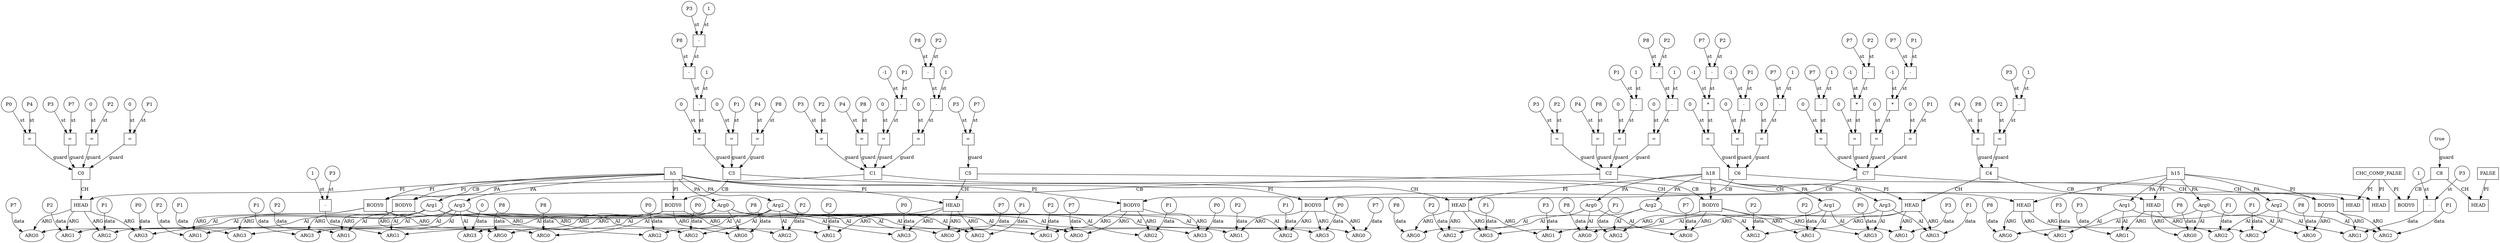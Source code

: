 // Horn Graph
digraph {
	"predicate_0" [label="h5"  nodeName="predicate_0" class=predicateName GNNNodeID=0 shape="box"]
	"predicateArgument_0" [label="Arg0"  nodeName="predicateArgument_0" class=predicateArgument GNNNodeID=1 shape="ellipse"]
		"predicate_0" -> "predicateArgument_0" [ label="PA"]
	"predicateArgument_1" [label="Arg1"  nodeName="predicateArgument_1" class=predicateArgument GNNNodeID=2 shape="ellipse"]
		"predicate_0" -> "predicateArgument_1" [ label="PA"]
	"predicateArgument_2" [label="Arg2"  nodeName="predicateArgument_2" class=predicateArgument GNNNodeID=3 shape="ellipse"]
		"predicate_0" -> "predicateArgument_2" [ label="PA"]
	"predicateArgument_3" [label="Arg3"  nodeName="predicateArgument_3" class=predicateArgument GNNNodeID=4 shape="ellipse"]
		"predicate_0" -> "predicateArgument_3" [ label="PA"]
	"predicate_1" [label="h15"  nodeName="predicate_1" class=predicateName GNNNodeID=5 shape="box"]
	"predicateArgument_4" [label="Arg0"  nodeName="predicateArgument_4" class=predicateArgument GNNNodeID=6 shape="ellipse"]
		"predicate_1" -> "predicateArgument_4" [ label="PA"]
	"predicateArgument_5" [label="Arg1"  nodeName="predicateArgument_5" class=predicateArgument GNNNodeID=7 shape="ellipse"]
		"predicate_1" -> "predicateArgument_5" [ label="PA"]
	"predicateArgument_6" [label="Arg2"  nodeName="predicateArgument_6" class=predicateArgument GNNNodeID=8 shape="ellipse"]
		"predicate_1" -> "predicateArgument_6" [ label="PA"]
	"predicate_2" [label="h18"  nodeName="predicate_2" class=predicateName GNNNodeID=9 shape="box"]
	"predicateArgument_7" [label="Arg0"  nodeName="predicateArgument_7" class=predicateArgument GNNNodeID=10 shape="ellipse"]
		"predicate_2" -> "predicateArgument_7" [ label="PA"]
	"predicateArgument_8" [label="Arg1"  nodeName="predicateArgument_8" class=predicateArgument GNNNodeID=11 shape="ellipse"]
		"predicate_2" -> "predicateArgument_8" [ label="PA"]
	"predicateArgument_9" [label="Arg2"  nodeName="predicateArgument_9" class=predicateArgument GNNNodeID=12 shape="ellipse"]
		"predicate_2" -> "predicateArgument_9" [ label="PA"]
	"predicateArgument_10" [label="Arg3"  nodeName="predicateArgument_10" class=predicateArgument GNNNodeID=13 shape="ellipse"]
		"predicate_2" -> "predicateArgument_10" [ label="PA"]
	"predicate_3" [label="CHC_COMP_FALSE"  nodeName="predicate_3" class=predicateName GNNNodeID=14 shape="box"]
	"predicate_4" [label="FALSE"  nodeName="predicate_4" class=predicateName GNNNodeID=15 shape="box"]
	"clause_0" [label="C0"  nodeName="clause_0" class=clause GNNNodeID=16 shape="box"]
	"=_17" [label="="  nodeName="=_17" class=operator GNNNodeID=17 shape="square"]
		"=_17" -> "clause_0" [ label="guard"]
	"0_18" [label="0"  nodeName="0_18" class=constant GNNNodeID=18 shape="circle"]
		"0_18" -> "=_17" [ label="st"]
	"P2_19" [label="P2"  nodeName="P2_19" class=symbolicConstant GNNNodeID=19 shape="circle"]
		"P2_19" -> "=_17" [ label="st"]
	"=_20" [label="="  nodeName="=_20" class=operator GNNNodeID=20 shape="square"]
		"=_20" -> "clause_0" [ label="guard"]
	"0_21" [label="0"  nodeName="0_21" class=constant GNNNodeID=21 shape="circle"]
		"0_21" -> "=_20" [ label="st"]
	"P1_22" [label="P1"  nodeName="P1_22" class=symbolicConstant GNNNodeID=22 shape="circle"]
		"P1_22" -> "=_20" [ label="st"]
	"=_23" [label="="  nodeName="=_23" class=operator GNNNodeID=23 shape="square"]
		"=_23" -> "clause_0" [ label="guard"]
	"P0_24" [label="P0"  nodeName="P0_24" class=symbolicConstant GNNNodeID=24 shape="circle"]
		"P0_24" -> "=_23" [ label="st"]
	"P4_25" [label="P4"  nodeName="P4_25" class=symbolicConstant GNNNodeID=25 shape="circle"]
		"P4_25" -> "=_23" [ label="st"]
	"=_26" [label="="  nodeName="=_26" class=operator GNNNodeID=26 shape="square"]
		"=_26" -> "clause_0" [ label="guard"]
	"P3_27" [label="P3"  nodeName="P3_27" class=symbolicConstant GNNNodeID=27 shape="circle"]
		"P3_27" -> "=_26" [ label="st"]
	"P7_28" [label="P7"  nodeName="P7_28" class=symbolicConstant GNNNodeID=28 shape="circle"]
		"P7_28" -> "=_26" [ label="st"]
	"clauseHead_0" [label="HEAD"  nodeName="clauseHead_0" class=clauseHead GNNNodeID=29 shape="box"]
		"clause_0" -> "clauseHead_0" [ label="CH"]
		"predicate_0" -> "clauseHead_0" [ label="PI"]
	"clauseArgument_0" [label="ARG0"  nodeName="clauseArgument_0" class=clauseArg GNNNodeID=30 shape="ellipse"]
		"clauseHead_0" -> "clauseArgument_0" [ label="ARG"]
		"predicateArgument_0" -> "clauseArgument_0" [ label="AI"]
	"P7_31" [label="P7"  nodeName="P7_31" class=symbolicConstant GNNNodeID=31 shape="circle"]
		"P7_31" -> "clauseArgument_0" [ label="data"]
	"clauseArgument_1" [label="ARG1"  nodeName="clauseArgument_1" class=clauseArg GNNNodeID=32 shape="ellipse"]
		"clauseHead_0" -> "clauseArgument_1" [ label="ARG"]
		"predicateArgument_1" -> "clauseArgument_1" [ label="AI"]
	"P2_33" [label="P2"  nodeName="P2_33" class=symbolicConstant GNNNodeID=33 shape="circle"]
		"P2_33" -> "clauseArgument_1" [ label="data"]
	"clauseArgument_2" [label="ARG2"  nodeName="clauseArgument_2" class=clauseArg GNNNodeID=34 shape="ellipse"]
		"clauseHead_0" -> "clauseArgument_2" [ label="ARG"]
		"predicateArgument_2" -> "clauseArgument_2" [ label="AI"]
	"P1_35" [label="P1"  nodeName="P1_35" class=symbolicConstant GNNNodeID=35 shape="circle"]
		"P1_35" -> "clauseArgument_2" [ label="data"]
	"clauseArgument_3" [label="ARG3"  nodeName="clauseArgument_3" class=clauseArg GNNNodeID=36 shape="ellipse"]
		"clauseHead_0" -> "clauseArgument_3" [ label="ARG"]
		"predicateArgument_3" -> "clauseArgument_3" [ label="AI"]
	"P0_37" [label="P0"  nodeName="P0_37" class=symbolicConstant GNNNodeID=37 shape="circle"]
		"P0_37" -> "clauseArgument_3" [ label="data"]
	"clause_1" [label="C1"  nodeName="clause_1" class=clause GNNNodeID=38 shape="box"]
	">=_39" [label="="  nodeName=">=_39" class=operator GNNNodeID=39 shape="square"]
		">=_39" -> "clause_1" [ label="guard"]
	"0_40" [label="0"  nodeName="0_40" class=constant GNNNodeID=40 shape="circle"]
		"0_40" -> ">=_39" [ label="st"]
	"-_41" [label="-"  nodeName="-_41" class=operator GNNNodeID=41 shape="square"]
		"-_41" -> ">=_39" [ label="st"]
	"-1_42" [label="-1"  nodeName="-1_42" class=constant GNNNodeID=42 shape="circle"]
		"-1_42" -> "-_41" [ label="st"]
	"P1_43" [label="P1"  nodeName="P1_43" class=symbolicConstant GNNNodeID=43 shape="circle"]
		"P1_43" -> "-_41" [ label="st"]
	">=_44" [label="="  nodeName=">=_44" class=operator GNNNodeID=44 shape="square"]
		">=_44" -> "clause_1" [ label="guard"]
	"0_45" [label="0"  nodeName="0_45" class=constant GNNNodeID=45 shape="circle"]
		"0_45" -> ">=_44" [ label="st"]
	"-_46" [label="-"  nodeName="-_46" class=operator GNNNodeID=46 shape="square"]
		"-_46" -> ">=_44" [ label="st"]
	"-_47" [label="-"  nodeName="-_47" class=operator GNNNodeID=47 shape="square"]
		"-_47" -> "-_46" [ label="st"]
	"P8_48" [label="P8"  nodeName="P8_48" class=symbolicConstant GNNNodeID=48 shape="circle"]
		"P8_48" -> "-_47" [ label="st"]
	"P2_49" [label="P2"  nodeName="P2_49" class=symbolicConstant GNNNodeID=49 shape="circle"]
		"P2_49" -> "-_47" [ label="st"]
	"1_50" [label="1"  nodeName="1_50" class=constant GNNNodeID=50 shape="circle"]
		"1_50" -> "-_46" [ label="st"]
	"=_51" [label="="  nodeName="=_51" class=operator GNNNodeID=51 shape="square"]
		"=_51" -> "clause_1" [ label="guard"]
	"P3_52" [label="P3"  nodeName="P3_52" class=symbolicConstant GNNNodeID=52 shape="circle"]
		"P3_52" -> "=_51" [ label="st"]
	"P2_53" [label="P2"  nodeName="P2_53" class=symbolicConstant GNNNodeID=53 shape="circle"]
		"P2_53" -> "=_51" [ label="st"]
	"=_54" [label="="  nodeName="=_54" class=operator GNNNodeID=54 shape="square"]
		"=_54" -> "clause_1" [ label="guard"]
	"P4_55" [label="P4"  nodeName="P4_55" class=symbolicConstant GNNNodeID=55 shape="circle"]
		"P4_55" -> "=_54" [ label="st"]
	"P8_56" [label="P8"  nodeName="P8_56" class=symbolicConstant GNNNodeID=56 shape="circle"]
		"P8_56" -> "=_54" [ label="st"]
	"clauseHead_1" [label="HEAD"  nodeName="clauseHead_1" class=clauseHead GNNNodeID=57 shape="box"]
		"clause_1" -> "clauseHead_1" [ label="CH"]
		"predicate_1" -> "clauseHead_1" [ label="PI"]
	"clauseArgument_4" [label="ARG0"  nodeName="clauseArgument_4" class=clauseArg GNNNodeID=58 shape="ellipse"]
		"clauseHead_1" -> "clauseArgument_4" [ label="ARG"]
		"predicateArgument_4" -> "clauseArgument_4" [ label="AI"]
	"P8_59" [label="P8"  nodeName="P8_59" class=symbolicConstant GNNNodeID=59 shape="circle"]
		"P8_59" -> "clauseArgument_4" [ label="data"]
	"clauseArgument_5" [label="ARG1"  nodeName="clauseArgument_5" class=clauseArg GNNNodeID=60 shape="ellipse"]
		"clauseHead_1" -> "clauseArgument_5" [ label="ARG"]
		"predicateArgument_5" -> "clauseArgument_5" [ label="AI"]
	"P3_61" [label="P3"  nodeName="P3_61" class=symbolicConstant GNNNodeID=61 shape="circle"]
		"P3_61" -> "clauseArgument_5" [ label="data"]
	"clauseArgument_6" [label="ARG2"  nodeName="clauseArgument_6" class=clauseArg GNNNodeID=62 shape="ellipse"]
		"clauseHead_1" -> "clauseArgument_6" [ label="ARG"]
		"predicateArgument_6" -> "clauseArgument_6" [ label="AI"]
	"P1_63" [label="P1"  nodeName="P1_63" class=symbolicConstant GNNNodeID=63 shape="circle"]
		"P1_63" -> "clauseArgument_6" [ label="data"]
	"clauseBody_0" [label="BODY0"  nodeName="clauseBody_0" class=clauseBody GNNNodeID=64 shape="box"]
		"clause_1" -> "clauseBody_0" [ label="CB"]
		"predicate_0" -> "clauseBody_0" [ label="PI"]
	"clauseArgument_7" [label="ARG0"  nodeName="clauseArgument_7" class=clauseArg GNNNodeID=65 shape="ellipse"]
		"clauseBody_0" -> "clauseArgument_7" [ label="ARG"]
		"predicateArgument_0" -> "clauseArgument_7" [ label="AI"]
	"P8_66" [label="P8"  nodeName="P8_66" class=symbolicConstant GNNNodeID=66 shape="circle"]
		"P8_66" -> "clauseArgument_7" [ label="data"]
	"clauseArgument_8" [label="ARG1"  nodeName="clauseArgument_8" class=clauseArg GNNNodeID=67 shape="ellipse"]
		"clauseBody_0" -> "clauseArgument_8" [ label="ARG"]
		"predicateArgument_1" -> "clauseArgument_8" [ label="AI"]
	"P2_68" [label="P2"  nodeName="P2_68" class=symbolicConstant GNNNodeID=68 shape="circle"]
		"P2_68" -> "clauseArgument_8" [ label="data"]
	"clauseArgument_9" [label="ARG2"  nodeName="clauseArgument_9" class=clauseArg GNNNodeID=69 shape="ellipse"]
		"clauseBody_0" -> "clauseArgument_9" [ label="ARG"]
		"predicateArgument_2" -> "clauseArgument_9" [ label="AI"]
	"P0_70" [label="P0"  nodeName="P0_70" class=symbolicConstant GNNNodeID=70 shape="circle"]
		"P0_70" -> "clauseArgument_9" [ label="data"]
	"clauseArgument_10" [label="ARG3"  nodeName="clauseArgument_10" class=clauseArg GNNNodeID=71 shape="ellipse"]
		"clauseBody_0" -> "clauseArgument_10" [ label="ARG"]
		"predicateArgument_3" -> "clauseArgument_10" [ label="AI"]
	"P1_72" [label="P1"  nodeName="P1_72" class=symbolicConstant GNNNodeID=72 shape="circle"]
		"P1_72" -> "clauseArgument_10" [ label="data"]
	"clause_2" [label="C2"  nodeName="clause_2" class=clause GNNNodeID=73 shape="box"]
	">=_74" [label="="  nodeName=">=_74" class=operator GNNNodeID=74 shape="square"]
		">=_74" -> "clause_2" [ label="guard"]
	"0_75" [label="0"  nodeName="0_75" class=constant GNNNodeID=75 shape="circle"]
		"0_75" -> ">=_74" [ label="st"]
	"-_76" [label="-"  nodeName="-_76" class=operator GNNNodeID=76 shape="square"]
		"-_76" -> ">=_74" [ label="st"]
	"P1_77" [label="P1"  nodeName="P1_77" class=symbolicConstant GNNNodeID=77 shape="circle"]
		"P1_77" -> "-_76" [ label="st"]
	"1_78" [label="1"  nodeName="1_78" class=constant GNNNodeID=78 shape="circle"]
		"1_78" -> "-_76" [ label="st"]
	">=_79" [label="="  nodeName=">=_79" class=operator GNNNodeID=79 shape="square"]
		">=_79" -> "clause_2" [ label="guard"]
	"0_80" [label="0"  nodeName="0_80" class=constant GNNNodeID=80 shape="circle"]
		"0_80" -> ">=_79" [ label="st"]
	"-_81" [label="-"  nodeName="-_81" class=operator GNNNodeID=81 shape="square"]
		"-_81" -> ">=_79" [ label="st"]
	"-_82" [label="-"  nodeName="-_82" class=operator GNNNodeID=82 shape="square"]
		"-_82" -> "-_81" [ label="st"]
	"P8_83" [label="P8"  nodeName="P8_83" class=symbolicConstant GNNNodeID=83 shape="circle"]
		"P8_83" -> "-_82" [ label="st"]
	"P2_84" [label="P2"  nodeName="P2_84" class=symbolicConstant GNNNodeID=84 shape="circle"]
		"P2_84" -> "-_82" [ label="st"]
	"1_85" [label="1"  nodeName="1_85" class=constant GNNNodeID=85 shape="circle"]
		"1_85" -> "-_81" [ label="st"]
	"=_86" [label="="  nodeName="=_86" class=operator GNNNodeID=86 shape="square"]
		"=_86" -> "clause_2" [ label="guard"]
	"P3_87" [label="P3"  nodeName="P3_87" class=symbolicConstant GNNNodeID=87 shape="circle"]
		"P3_87" -> "=_86" [ label="st"]
	"P2_88" [label="P2"  nodeName="P2_88" class=symbolicConstant GNNNodeID=88 shape="circle"]
		"P2_88" -> "=_86" [ label="st"]
	"=_89" [label="="  nodeName="=_89" class=operator GNNNodeID=89 shape="square"]
		"=_89" -> "clause_2" [ label="guard"]
	"P4_90" [label="P4"  nodeName="P4_90" class=symbolicConstant GNNNodeID=90 shape="circle"]
		"P4_90" -> "=_89" [ label="st"]
	"P8_91" [label="P8"  nodeName="P8_91" class=symbolicConstant GNNNodeID=91 shape="circle"]
		"P8_91" -> "=_89" [ label="st"]
	"clauseHead_2" [label="HEAD"  nodeName="clauseHead_2" class=clauseHead GNNNodeID=92 shape="box"]
		"clause_2" -> "clauseHead_2" [ label="CH"]
		"predicate_1" -> "clauseHead_2" [ label="PI"]
	"clauseArgument_11" [label="ARG0"  nodeName="clauseArgument_11" class=clauseArg GNNNodeID=93 shape="ellipse"]
		"clauseHead_2" -> "clauseArgument_11" [ label="ARG"]
		"predicateArgument_4" -> "clauseArgument_11" [ label="AI"]
	"P8_94" [label="P8"  nodeName="P8_94" class=symbolicConstant GNNNodeID=94 shape="circle"]
		"P8_94" -> "clauseArgument_11" [ label="data"]
	"clauseArgument_12" [label="ARG1"  nodeName="clauseArgument_12" class=clauseArg GNNNodeID=95 shape="ellipse"]
		"clauseHead_2" -> "clauseArgument_12" [ label="ARG"]
		"predicateArgument_5" -> "clauseArgument_12" [ label="AI"]
	"P3_96" [label="P3"  nodeName="P3_96" class=symbolicConstant GNNNodeID=96 shape="circle"]
		"P3_96" -> "clauseArgument_12" [ label="data"]
	"clauseArgument_13" [label="ARG2"  nodeName="clauseArgument_13" class=clauseArg GNNNodeID=97 shape="ellipse"]
		"clauseHead_2" -> "clauseArgument_13" [ label="ARG"]
		"predicateArgument_6" -> "clauseArgument_13" [ label="AI"]
	"P1_98" [label="P1"  nodeName="P1_98" class=symbolicConstant GNNNodeID=98 shape="circle"]
		"P1_98" -> "clauseArgument_13" [ label="data"]
	"clauseBody_1" [label="BODY0"  nodeName="clauseBody_1" class=clauseBody GNNNodeID=99 shape="box"]
		"clause_2" -> "clauseBody_1" [ label="CB"]
		"predicate_0" -> "clauseBody_1" [ label="PI"]
	"clauseArgument_14" [label="ARG0"  nodeName="clauseArgument_14" class=clauseArg GNNNodeID=100 shape="ellipse"]
		"clauseBody_1" -> "clauseArgument_14" [ label="ARG"]
		"predicateArgument_0" -> "clauseArgument_14" [ label="AI"]
	"P8_101" [label="P8"  nodeName="P8_101" class=symbolicConstant GNNNodeID=101 shape="circle"]
		"P8_101" -> "clauseArgument_14" [ label="data"]
	"clauseArgument_15" [label="ARG1"  nodeName="clauseArgument_15" class=clauseArg GNNNodeID=102 shape="ellipse"]
		"clauseBody_1" -> "clauseArgument_15" [ label="ARG"]
		"predicateArgument_1" -> "clauseArgument_15" [ label="AI"]
	"P2_103" [label="P2"  nodeName="P2_103" class=symbolicConstant GNNNodeID=103 shape="circle"]
		"P2_103" -> "clauseArgument_15" [ label="data"]
	"clauseArgument_16" [label="ARG2"  nodeName="clauseArgument_16" class=clauseArg GNNNodeID=104 shape="ellipse"]
		"clauseBody_1" -> "clauseArgument_16" [ label="ARG"]
		"predicateArgument_2" -> "clauseArgument_16" [ label="AI"]
	"P0_105" [label="P0"  nodeName="P0_105" class=symbolicConstant GNNNodeID=105 shape="circle"]
		"P0_105" -> "clauseArgument_16" [ label="data"]
	"clauseArgument_17" [label="ARG3"  nodeName="clauseArgument_17" class=clauseArg GNNNodeID=106 shape="ellipse"]
		"clauseBody_1" -> "clauseArgument_17" [ label="ARG"]
		"predicateArgument_3" -> "clauseArgument_17" [ label="AI"]
	"P1_107" [label="P1"  nodeName="P1_107" class=symbolicConstant GNNNodeID=107 shape="circle"]
		"P1_107" -> "clauseArgument_17" [ label="data"]
	"clause_3" [label="C3"  nodeName="clause_3" class=clause GNNNodeID=108 shape="box"]
	">=_109" [label="="  nodeName=">=_109" class=operator GNNNodeID=109 shape="square"]
		">=_109" -> "clause_3" [ label="guard"]
	"0_110" [label="0"  nodeName="0_110" class=constant GNNNodeID=110 shape="circle"]
		"0_110" -> ">=_109" [ label="st"]
	"-_111" [label="-"  nodeName="-_111" class=operator GNNNodeID=111 shape="square"]
		"-_111" -> ">=_109" [ label="st"]
	"-_112" [label="-"  nodeName="-_112" class=operator GNNNodeID=112 shape="square"]
		"-_112" -> "-_111" [ label="st"]
	"P8_113" [label="P8"  nodeName="P8_113" class=symbolicConstant GNNNodeID=113 shape="circle"]
		"P8_113" -> "-_112" [ label="st"]
	"-_114" [label="-"  nodeName="-_114" class=operator GNNNodeID=114 shape="square"]
		"-_114" -> "-_112" [ label="st"]
	"P3_115" [label="P3"  nodeName="P3_115" class=symbolicConstant GNNNodeID=115 shape="circle"]
		"P3_115" -> "-_114" [ label="st"]
	"1_116" [label="1"  nodeName="1_116" class=constant GNNNodeID=116 shape="circle"]
		"1_116" -> "-_114" [ label="st"]
	"1_117" [label="1"  nodeName="1_117" class=constant GNNNodeID=117 shape="circle"]
		"1_117" -> "-_111" [ label="st"]
	"=_118" [label="="  nodeName="=_118" class=operator GNNNodeID=118 shape="square"]
		"=_118" -> "clause_3" [ label="guard"]
	"0_119" [label="0"  nodeName="0_119" class=constant GNNNodeID=119 shape="circle"]
		"0_119" -> "=_118" [ label="st"]
	"P1_120" [label="P1"  nodeName="P1_120" class=symbolicConstant GNNNodeID=120 shape="circle"]
		"P1_120" -> "=_118" [ label="st"]
	"=_121" [label="="  nodeName="=_121" class=operator GNNNodeID=121 shape="square"]
		"=_121" -> "clause_3" [ label="guard"]
	"P4_122" [label="P4"  nodeName="P4_122" class=symbolicConstant GNNNodeID=122 shape="circle"]
		"P4_122" -> "=_121" [ label="st"]
	"P8_123" [label="P8"  nodeName="P8_123" class=symbolicConstant GNNNodeID=123 shape="circle"]
		"P8_123" -> "=_121" [ label="st"]
	"clauseHead_3" [label="HEAD"  nodeName="clauseHead_3" class=clauseHead GNNNodeID=124 shape="box"]
		"clause_3" -> "clauseHead_3" [ label="CH"]
		"predicate_2" -> "clauseHead_3" [ label="PI"]
	"clauseArgument_18" [label="ARG0"  nodeName="clauseArgument_18" class=clauseArg GNNNodeID=125 shape="ellipse"]
		"clauseHead_3" -> "clauseArgument_18" [ label="ARG"]
		"predicateArgument_7" -> "clauseArgument_18" [ label="AI"]
	"P8_126" [label="P8"  nodeName="P8_126" class=symbolicConstant GNNNodeID=126 shape="circle"]
		"P8_126" -> "clauseArgument_18" [ label="data"]
	"clauseArgument_19" [label="ARG1"  nodeName="clauseArgument_19" class=clauseArg GNNNodeID=127 shape="ellipse"]
		"clauseHead_3" -> "clauseArgument_19" [ label="ARG"]
		"predicateArgument_8" -> "clauseArgument_19" [ label="AI"]
	"P3_128" [label="P3"  nodeName="P3_128" class=symbolicConstant GNNNodeID=128 shape="circle"]
		"P3_128" -> "clauseArgument_19" [ label="data"]
	"clauseArgument_20" [label="ARG2"  nodeName="clauseArgument_20" class=clauseArg GNNNodeID=129 shape="ellipse"]
		"clauseHead_3" -> "clauseArgument_20" [ label="ARG"]
		"predicateArgument_9" -> "clauseArgument_20" [ label="AI"]
	"P2_130" [label="P2"  nodeName="P2_130" class=symbolicConstant GNNNodeID=130 shape="circle"]
		"P2_130" -> "clauseArgument_20" [ label="data"]
	"clauseArgument_21" [label="ARG3"  nodeName="clauseArgument_21" class=clauseArg GNNNodeID=131 shape="ellipse"]
		"clauseHead_3" -> "clauseArgument_21" [ label="ARG"]
		"predicateArgument_10" -> "clauseArgument_21" [ label="AI"]
	"P1_132" [label="P1"  nodeName="P1_132" class=symbolicConstant GNNNodeID=132 shape="circle"]
		"P1_132" -> "clauseArgument_21" [ label="data"]
	"clauseBody_2" [label="BODY0"  nodeName="clauseBody_2" class=clauseBody GNNNodeID=133 shape="box"]
		"clause_3" -> "clauseBody_2" [ label="CB"]
		"predicate_0" -> "clauseBody_2" [ label="PI"]
	"clauseArgument_22" [label="ARG0"  nodeName="clauseArgument_22" class=clauseArg GNNNodeID=134 shape="ellipse"]
		"clauseBody_2" -> "clauseArgument_22" [ label="ARG"]
		"predicateArgument_0" -> "clauseArgument_22" [ label="AI"]
	"P8_135" [label="P8"  nodeName="P8_135" class=symbolicConstant GNNNodeID=135 shape="circle"]
		"P8_135" -> "clauseArgument_22" [ label="data"]
	"clauseArgument_23" [label="ARG1"  nodeName="clauseArgument_23" class=clauseArg GNNNodeID=136 shape="ellipse"]
		"clauseBody_2" -> "clauseArgument_23" [ label="ARG"]
		"predicateArgument_1" -> "clauseArgument_23" [ label="AI"]
	"-_137" [label="-"  nodeName="-_137" class=operator GNNNodeID=137 shape="square"]
		"-_137" -> "clauseArgument_23" [ label="data"]
	"P3_138" [label="P3"  nodeName="P3_138" class=symbolicConstant GNNNodeID=138 shape="circle"]
		"P3_138" -> "-_137" [ label="st"]
	"1_139" [label="1"  nodeName="1_139" class=constant GNNNodeID=139 shape="circle"]
		"1_139" -> "-_137" [ label="st"]
	"clauseArgument_24" [label="ARG2"  nodeName="clauseArgument_24" class=clauseArg GNNNodeID=140 shape="ellipse"]
		"clauseBody_2" -> "clauseArgument_24" [ label="ARG"]
		"predicateArgument_2" -> "clauseArgument_24" [ label="AI"]
	"P2_141" [label="P2"  nodeName="P2_141" class=symbolicConstant GNNNodeID=141 shape="circle"]
		"P2_141" -> "clauseArgument_24" [ label="data"]
	"clauseArgument_25" [label="ARG3"  nodeName="clauseArgument_25" class=clauseArg GNNNodeID=142 shape="ellipse"]
		"clauseBody_2" -> "clauseArgument_25" [ label="ARG"]
		"predicateArgument_3" -> "clauseArgument_25" [ label="AI"]
	"0_143" [label="0"  nodeName="0_143" class=constant GNNNodeID=143 shape="circle"]
		"0_143" -> "clauseArgument_25" [ label="data"]
	"clause_4" [label="C4"  nodeName="clause_4" class=clause GNNNodeID=144 shape="box"]
	"=_145" [label="="  nodeName="=_145" class=operator GNNNodeID=145 shape="square"]
		"=_145" -> "clause_4" [ label="guard"]
	"P4_146" [label="P4"  nodeName="P4_146" class=symbolicConstant GNNNodeID=146 shape="circle"]
		"P4_146" -> "=_145" [ label="st"]
	"P8_147" [label="P8"  nodeName="P8_147" class=symbolicConstant GNNNodeID=147 shape="circle"]
		"P8_147" -> "=_145" [ label="st"]
	"=_148" [label="="  nodeName="=_148" class=operator GNNNodeID=148 shape="square"]
		"=_148" -> "clause_4" [ label="guard"]
	"P2_149" [label="P2"  nodeName="P2_149" class=symbolicConstant GNNNodeID=149 shape="circle"]
		"P2_149" -> "=_148" [ label="st"]
	"-_150" [label="-"  nodeName="-_150" class=operator GNNNodeID=150 shape="square"]
		"-_150" -> "=_148" [ label="st"]
	"P3_151" [label="P3"  nodeName="P3_151" class=symbolicConstant GNNNodeID=151 shape="circle"]
		"P3_151" -> "-_150" [ label="st"]
	"1_152" [label="1"  nodeName="1_152" class=constant GNNNodeID=152 shape="circle"]
		"1_152" -> "-_150" [ label="st"]
	"clauseHead_4" [label="HEAD"  nodeName="clauseHead_4" class=clauseHead GNNNodeID=153 shape="box"]
		"clause_4" -> "clauseHead_4" [ label="CH"]
		"predicate_2" -> "clauseHead_4" [ label="PI"]
	"clauseArgument_26" [label="ARG0"  nodeName="clauseArgument_26" class=clauseArg GNNNodeID=154 shape="ellipse"]
		"clauseHead_4" -> "clauseArgument_26" [ label="ARG"]
		"predicateArgument_7" -> "clauseArgument_26" [ label="AI"]
	"P8_155" [label="P8"  nodeName="P8_155" class=symbolicConstant GNNNodeID=155 shape="circle"]
		"P8_155" -> "clauseArgument_26" [ label="data"]
	"clauseArgument_27" [label="ARG1"  nodeName="clauseArgument_27" class=clauseArg GNNNodeID=156 shape="ellipse"]
		"clauseHead_4" -> "clauseArgument_27" [ label="ARG"]
		"predicateArgument_8" -> "clauseArgument_27" [ label="AI"]
	"P3_157" [label="P3"  nodeName="P3_157" class=symbolicConstant GNNNodeID=157 shape="circle"]
		"P3_157" -> "clauseArgument_27" [ label="data"]
	"clauseArgument_28" [label="ARG2"  nodeName="clauseArgument_28" class=clauseArg GNNNodeID=158 shape="ellipse"]
		"clauseHead_4" -> "clauseArgument_28" [ label="ARG"]
		"predicateArgument_9" -> "clauseArgument_28" [ label="AI"]
	"P2_159" [label="P2"  nodeName="P2_159" class=symbolicConstant GNNNodeID=159 shape="circle"]
		"P2_159" -> "clauseArgument_28" [ label="data"]
	"clauseArgument_29" [label="ARG3"  nodeName="clauseArgument_29" class=clauseArg GNNNodeID=160 shape="ellipse"]
		"clauseHead_4" -> "clauseArgument_29" [ label="ARG"]
		"predicateArgument_10" -> "clauseArgument_29" [ label="AI"]
	"P1_161" [label="P1"  nodeName="P1_161" class=symbolicConstant GNNNodeID=161 shape="circle"]
		"P1_161" -> "clauseArgument_29" [ label="data"]
	"clauseBody_3" [label="BODY0"  nodeName="clauseBody_3" class=clauseBody GNNNodeID=162 shape="box"]
		"clause_4" -> "clauseBody_3" [ label="CB"]
		"predicate_1" -> "clauseBody_3" [ label="PI"]
	"clauseArgument_30" [label="ARG0"  nodeName="clauseArgument_30" class=clauseArg GNNNodeID=163 shape="ellipse"]
		"clauseBody_3" -> "clauseArgument_30" [ label="ARG"]
		"predicateArgument_4" -> "clauseArgument_30" [ label="AI"]
	"P8_164" [label="P8"  nodeName="P8_164" class=symbolicConstant GNNNodeID=164 shape="circle"]
		"P8_164" -> "clauseArgument_30" [ label="data"]
	"clauseArgument_31" [label="ARG1"  nodeName="clauseArgument_31" class=clauseArg GNNNodeID=165 shape="ellipse"]
		"clauseBody_3" -> "clauseArgument_31" [ label="ARG"]
		"predicateArgument_5" -> "clauseArgument_31" [ label="AI"]
	"-_166" [label="-"  nodeName="-_166" class=operator GNNNodeID=166 shape="square"]
		"-_166" -> "clauseArgument_31" [ label="data"]
	"P3_167" [label="P3"  nodeName="P3_167" class=symbolicConstant GNNNodeID=167 shape="circle"]
		"P3_167" -> "-_166" [ label="st"]
	"1_168" [label="1"  nodeName="1_168" class=constant GNNNodeID=168 shape="circle"]
		"1_168" -> "-_166" [ label="st"]
	"clauseArgument_32" [label="ARG2"  nodeName="clauseArgument_32" class=clauseArg GNNNodeID=169 shape="ellipse"]
		"clauseBody_3" -> "clauseArgument_32" [ label="ARG"]
		"predicateArgument_6" -> "clauseArgument_32" [ label="AI"]
	"P1_170" [label="P1"  nodeName="P1_170" class=symbolicConstant GNNNodeID=170 shape="circle"]
		"P1_170" -> "clauseArgument_32" [ label="data"]
	"clause_5" [label="C5"  nodeName="clause_5" class=clause GNNNodeID=171 shape="box"]
	"=_172" [label="="  nodeName="=_172" class=operator GNNNodeID=172 shape="square"]
		"=_172" -> "clause_5" [ label="guard"]
	"P3_173" [label="P3"  nodeName="P3_173" class=symbolicConstant GNNNodeID=173 shape="circle"]
		"P3_173" -> "=_172" [ label="st"]
	"P7_174" [label="P7"  nodeName="P7_174" class=symbolicConstant GNNNodeID=174 shape="circle"]
		"P7_174" -> "=_172" [ label="st"]
	"clauseHead_5" [label="HEAD"  nodeName="clauseHead_5" class=clauseHead GNNNodeID=175 shape="box"]
		"clause_5" -> "clauseHead_5" [ label="CH"]
		"predicate_0" -> "clauseHead_5" [ label="PI"]
	"clauseArgument_33" [label="ARG0"  nodeName="clauseArgument_33" class=clauseArg GNNNodeID=176 shape="ellipse"]
		"clauseHead_5" -> "clauseArgument_33" [ label="ARG"]
		"predicateArgument_0" -> "clauseArgument_33" [ label="AI"]
	"P7_177" [label="P7"  nodeName="P7_177" class=symbolicConstant GNNNodeID=177 shape="circle"]
		"P7_177" -> "clauseArgument_33" [ label="data"]
	"clauseArgument_34" [label="ARG1"  nodeName="clauseArgument_34" class=clauseArg GNNNodeID=178 shape="ellipse"]
		"clauseHead_5" -> "clauseArgument_34" [ label="ARG"]
		"predicateArgument_1" -> "clauseArgument_34" [ label="AI"]
	"P2_179" [label="P2"  nodeName="P2_179" class=symbolicConstant GNNNodeID=179 shape="circle"]
		"P2_179" -> "clauseArgument_34" [ label="data"]
	"clauseArgument_35" [label="ARG2"  nodeName="clauseArgument_35" class=clauseArg GNNNodeID=180 shape="ellipse"]
		"clauseHead_5" -> "clauseArgument_35" [ label="ARG"]
		"predicateArgument_2" -> "clauseArgument_35" [ label="AI"]
	"P1_181" [label="P1"  nodeName="P1_181" class=symbolicConstant GNNNodeID=181 shape="circle"]
		"P1_181" -> "clauseArgument_35" [ label="data"]
	"clauseArgument_36" [label="ARG3"  nodeName="clauseArgument_36" class=clauseArg GNNNodeID=182 shape="ellipse"]
		"clauseHead_5" -> "clauseArgument_36" [ label="ARG"]
		"predicateArgument_3" -> "clauseArgument_36" [ label="AI"]
	"P0_183" [label="P0"  nodeName="P0_183" class=symbolicConstant GNNNodeID=183 shape="circle"]
		"P0_183" -> "clauseArgument_36" [ label="data"]
	"clauseBody_4" [label="BODY0"  nodeName="clauseBody_4" class=clauseBody GNNNodeID=184 shape="box"]
		"clause_5" -> "clauseBody_4" [ label="CB"]
		"predicate_2" -> "clauseBody_4" [ label="PI"]
	"clauseArgument_37" [label="ARG0"  nodeName="clauseArgument_37" class=clauseArg GNNNodeID=185 shape="ellipse"]
		"clauseBody_4" -> "clauseArgument_37" [ label="ARG"]
		"predicateArgument_7" -> "clauseArgument_37" [ label="AI"]
	"P7_186" [label="P7"  nodeName="P7_186" class=symbolicConstant GNNNodeID=186 shape="circle"]
		"P7_186" -> "clauseArgument_37" [ label="data"]
	"clauseArgument_38" [label="ARG1"  nodeName="clauseArgument_38" class=clauseArg GNNNodeID=187 shape="ellipse"]
		"clauseBody_4" -> "clauseArgument_38" [ label="ARG"]
		"predicateArgument_8" -> "clauseArgument_38" [ label="AI"]
	"P2_188" [label="P2"  nodeName="P2_188" class=symbolicConstant GNNNodeID=188 shape="circle"]
		"P2_188" -> "clauseArgument_38" [ label="data"]
	"clauseArgument_39" [label="ARG2"  nodeName="clauseArgument_39" class=clauseArg GNNNodeID=189 shape="ellipse"]
		"clauseBody_4" -> "clauseArgument_39" [ label="ARG"]
		"predicateArgument_9" -> "clauseArgument_39" [ label="AI"]
	"P1_190" [label="P1"  nodeName="P1_190" class=symbolicConstant GNNNodeID=190 shape="circle"]
		"P1_190" -> "clauseArgument_39" [ label="data"]
	"clauseArgument_40" [label="ARG3"  nodeName="clauseArgument_40" class=clauseArg GNNNodeID=191 shape="ellipse"]
		"clauseBody_4" -> "clauseArgument_40" [ label="ARG"]
		"predicateArgument_10" -> "clauseArgument_40" [ label="AI"]
	"P0_192" [label="P0"  nodeName="P0_192" class=symbolicConstant GNNNodeID=192 shape="circle"]
		"P0_192" -> "clauseArgument_40" [ label="data"]
	"clause_6" [label="C6"  nodeName="clause_6" class=clause GNNNodeID=193 shape="box"]
	">=_194" [label="="  nodeName=">=_194" class=operator GNNNodeID=194 shape="square"]
		">=_194" -> "clause_6" [ label="guard"]
	"0_195" [label="0"  nodeName="0_195" class=constant GNNNodeID=195 shape="circle"]
		"0_195" -> ">=_194" [ label="st"]
	"-_196" [label="-"  nodeName="-_196" class=operator GNNNodeID=196 shape="square"]
		"-_196" -> ">=_194" [ label="st"]
	"-1_197" [label="-1"  nodeName="-1_197" class=constant GNNNodeID=197 shape="circle"]
		"-1_197" -> "-_196" [ label="st"]
	"P1_198" [label="P1"  nodeName="P1_198" class=symbolicConstant GNNNodeID=198 shape="circle"]
		"P1_198" -> "-_196" [ label="st"]
	">=_199" [label="="  nodeName=">=_199" class=operator GNNNodeID=199 shape="square"]
		">=_199" -> "clause_6" [ label="guard"]
	"0_200" [label="0"  nodeName="0_200" class=constant GNNNodeID=200 shape="circle"]
		"0_200" -> ">=_199" [ label="st"]
	"-_201" [label="-"  nodeName="-_201" class=operator GNNNodeID=201 shape="square"]
		"-_201" -> ">=_199" [ label="st"]
	"P7_202" [label="P7"  nodeName="P7_202" class=symbolicConstant GNNNodeID=202 shape="circle"]
		"P7_202" -> "-_201" [ label="st"]
	"1_203" [label="1"  nodeName="1_203" class=constant GNNNodeID=203 shape="circle"]
		"1_203" -> "-_201" [ label="st"]
	">=_204" [label="="  nodeName=">=_204" class=operator GNNNodeID=204 shape="square"]
		">=_204" -> "clause_6" [ label="guard"]
	"0_205" [label="0"  nodeName="0_205" class=constant GNNNodeID=205 shape="circle"]
		"0_205" -> ">=_204" [ label="st"]
	"*_206" [label="*"  nodeName="*_206" class=operator GNNNodeID=206 shape="square"]
		"*_206" -> ">=_204" [ label="st"]
	"-1_207" [label="-1"  nodeName="-1_207" class=constant GNNNodeID=207 shape="circle"]
		"-1_207" -> "*_206" [ label="st"]
	"-_208" [label="-"  nodeName="-_208" class=operator GNNNodeID=208 shape="square"]
		"-_208" -> "*_206" [ label="st"]
	"P7_209" [label="P7"  nodeName="P7_209" class=symbolicConstant GNNNodeID=209 shape="circle"]
		"P7_209" -> "-_208" [ label="st"]
	"P2_210" [label="P2"  nodeName="P2_210" class=symbolicConstant GNNNodeID=210 shape="circle"]
		"P2_210" -> "-_208" [ label="st"]
	"clauseHead_6" [label="HEAD"  nodeName="clauseHead_6" class=clauseHead GNNNodeID=211 shape="box"]
		"clause_6" -> "clauseHead_6" [ label="CH"]
		"predicate_3" -> "clauseHead_6" [ label="PI"]
	"clauseBody_5" [label="BODY0"  nodeName="clauseBody_5" class=clauseBody GNNNodeID=212 shape="box"]
		"clause_6" -> "clauseBody_5" [ label="CB"]
		"predicate_0" -> "clauseBody_5" [ label="PI"]
	"clauseArgument_41" [label="ARG0"  nodeName="clauseArgument_41" class=clauseArg GNNNodeID=213 shape="ellipse"]
		"clauseBody_5" -> "clauseArgument_41" [ label="ARG"]
		"predicateArgument_0" -> "clauseArgument_41" [ label="AI"]
	"P7_214" [label="P7"  nodeName="P7_214" class=symbolicConstant GNNNodeID=214 shape="circle"]
		"P7_214" -> "clauseArgument_41" [ label="data"]
	"clauseArgument_42" [label="ARG1"  nodeName="clauseArgument_42" class=clauseArg GNNNodeID=215 shape="ellipse"]
		"clauseBody_5" -> "clauseArgument_42" [ label="ARG"]
		"predicateArgument_1" -> "clauseArgument_42" [ label="AI"]
	"P2_216" [label="P2"  nodeName="P2_216" class=symbolicConstant GNNNodeID=216 shape="circle"]
		"P2_216" -> "clauseArgument_42" [ label="data"]
	"clauseArgument_43" [label="ARG2"  nodeName="clauseArgument_43" class=clauseArg GNNNodeID=217 shape="ellipse"]
		"clauseBody_5" -> "clauseArgument_43" [ label="ARG"]
		"predicateArgument_2" -> "clauseArgument_43" [ label="AI"]
	"P1_218" [label="P1"  nodeName="P1_218" class=symbolicConstant GNNNodeID=218 shape="circle"]
		"P1_218" -> "clauseArgument_43" [ label="data"]
	"clauseArgument_44" [label="ARG3"  nodeName="clauseArgument_44" class=clauseArg GNNNodeID=219 shape="ellipse"]
		"clauseBody_5" -> "clauseArgument_44" [ label="ARG"]
		"predicateArgument_3" -> "clauseArgument_44" [ label="AI"]
	"P0_220" [label="P0"  nodeName="P0_220" class=symbolicConstant GNNNodeID=220 shape="circle"]
		"P0_220" -> "clauseArgument_44" [ label="data"]
	"clause_7" [label="C7"  nodeName="clause_7" class=clause GNNNodeID=221 shape="box"]
	">=_222" [label="="  nodeName=">=_222" class=operator GNNNodeID=222 shape="square"]
		">=_222" -> "clause_7" [ label="guard"]
	"0_223" [label="0"  nodeName="0_223" class=constant GNNNodeID=223 shape="circle"]
		"0_223" -> ">=_222" [ label="st"]
	"*_224" [label="*"  nodeName="*_224" class=operator GNNNodeID=224 shape="square"]
		"*_224" -> ">=_222" [ label="st"]
	"-1_225" [label="-1"  nodeName="-1_225" class=constant GNNNodeID=225 shape="circle"]
		"-1_225" -> "*_224" [ label="st"]
	"-_226" [label="-"  nodeName="-_226" class=operator GNNNodeID=226 shape="square"]
		"-_226" -> "*_224" [ label="st"]
	"P7_227" [label="P7"  nodeName="P7_227" class=symbolicConstant GNNNodeID=227 shape="circle"]
		"P7_227" -> "-_226" [ label="st"]
	"P1_228" [label="P1"  nodeName="P1_228" class=symbolicConstant GNNNodeID=228 shape="circle"]
		"P1_228" -> "-_226" [ label="st"]
	">=_229" [label="="  nodeName=">=_229" class=operator GNNNodeID=229 shape="square"]
		">=_229" -> "clause_7" [ label="guard"]
	"0_230" [label="0"  nodeName="0_230" class=constant GNNNodeID=230 shape="circle"]
		"0_230" -> ">=_229" [ label="st"]
	"P1_231" [label="P1"  nodeName="P1_231" class=symbolicConstant GNNNodeID=231 shape="circle"]
		"P1_231" -> ">=_229" [ label="st"]
	">=_232" [label="="  nodeName=">=_232" class=operator GNNNodeID=232 shape="square"]
		">=_232" -> "clause_7" [ label="guard"]
	"0_233" [label="0"  nodeName="0_233" class=constant GNNNodeID=233 shape="circle"]
		"0_233" -> ">=_232" [ label="st"]
	"-_234" [label="-"  nodeName="-_234" class=operator GNNNodeID=234 shape="square"]
		"-_234" -> ">=_232" [ label="st"]
	"P7_235" [label="P7"  nodeName="P7_235" class=symbolicConstant GNNNodeID=235 shape="circle"]
		"P7_235" -> "-_234" [ label="st"]
	"1_236" [label="1"  nodeName="1_236" class=constant GNNNodeID=236 shape="circle"]
		"1_236" -> "-_234" [ label="st"]
	">=_237" [label="="  nodeName=">=_237" class=operator GNNNodeID=237 shape="square"]
		">=_237" -> "clause_7" [ label="guard"]
	"0_238" [label="0"  nodeName="0_238" class=constant GNNNodeID=238 shape="circle"]
		"0_238" -> ">=_237" [ label="st"]
	"*_239" [label="*"  nodeName="*_239" class=operator GNNNodeID=239 shape="square"]
		"*_239" -> ">=_237" [ label="st"]
	"-1_240" [label="-1"  nodeName="-1_240" class=constant GNNNodeID=240 shape="circle"]
		"-1_240" -> "*_239" [ label="st"]
	"-_241" [label="-"  nodeName="-_241" class=operator GNNNodeID=241 shape="square"]
		"-_241" -> "*_239" [ label="st"]
	"P7_242" [label="P7"  nodeName="P7_242" class=symbolicConstant GNNNodeID=242 shape="circle"]
		"P7_242" -> "-_241" [ label="st"]
	"P2_243" [label="P2"  nodeName="P2_243" class=symbolicConstant GNNNodeID=243 shape="circle"]
		"P2_243" -> "-_241" [ label="st"]
	"clauseHead_7" [label="HEAD"  nodeName="clauseHead_7" class=clauseHead GNNNodeID=244 shape="box"]
		"clause_7" -> "clauseHead_7" [ label="CH"]
		"predicate_3" -> "clauseHead_7" [ label="PI"]
	"clauseBody_6" [label="BODY0"  nodeName="clauseBody_6" class=clauseBody GNNNodeID=245 shape="box"]
		"clause_7" -> "clauseBody_6" [ label="CB"]
		"predicate_0" -> "clauseBody_6" [ label="PI"]
	"clauseArgument_45" [label="ARG0"  nodeName="clauseArgument_45" class=clauseArg GNNNodeID=246 shape="ellipse"]
		"clauseBody_6" -> "clauseArgument_45" [ label="ARG"]
		"predicateArgument_0" -> "clauseArgument_45" [ label="AI"]
	"P7_247" [label="P7"  nodeName="P7_247" class=symbolicConstant GNNNodeID=247 shape="circle"]
		"P7_247" -> "clauseArgument_45" [ label="data"]
	"clauseArgument_46" [label="ARG1"  nodeName="clauseArgument_46" class=clauseArg GNNNodeID=248 shape="ellipse"]
		"clauseBody_6" -> "clauseArgument_46" [ label="ARG"]
		"predicateArgument_1" -> "clauseArgument_46" [ label="AI"]
	"P2_249" [label="P2"  nodeName="P2_249" class=symbolicConstant GNNNodeID=249 shape="circle"]
		"P2_249" -> "clauseArgument_46" [ label="data"]
	"clauseArgument_47" [label="ARG2"  nodeName="clauseArgument_47" class=clauseArg GNNNodeID=250 shape="ellipse"]
		"clauseBody_6" -> "clauseArgument_47" [ label="ARG"]
		"predicateArgument_2" -> "clauseArgument_47" [ label="AI"]
	"P1_251" [label="P1"  nodeName="P1_251" class=symbolicConstant GNNNodeID=251 shape="circle"]
		"P1_251" -> "clauseArgument_47" [ label="data"]
	"clauseArgument_48" [label="ARG3"  nodeName="clauseArgument_48" class=clauseArg GNNNodeID=252 shape="ellipse"]
		"clauseBody_6" -> "clauseArgument_48" [ label="ARG"]
		"predicateArgument_3" -> "clauseArgument_48" [ label="AI"]
	"P0_253" [label="P0"  nodeName="P0_253" class=symbolicConstant GNNNodeID=253 shape="circle"]
		"P0_253" -> "clauseArgument_48" [ label="data"]
	"clause_8" [label="C8"  nodeName="clause_8" class=clause GNNNodeID=254 shape="box"]
	"true_255" [label="true"  nodeName="true_255" class=constant GNNNodeID=255 shape="circle"]
		"true_255" -> "clause_8" [ label="guard"]
	"clauseHead_8" [label="HEAD"  nodeName="clauseHead_8" class=clauseHead GNNNodeID=256 shape="box"]
		"clause_8" -> "clauseHead_8" [ label="CH"]
		"predicate_4" -> "clauseHead_8" [ label="PI"]
	"clauseBody_7" [label="BODY0"  nodeName="clauseBody_7" class=clauseBody GNNNodeID=257 shape="box"]
		"clause_8" -> "clauseBody_7" [ label="CB"]
		"predicate_3" -> "clauseBody_7" [ label="PI"]
}
